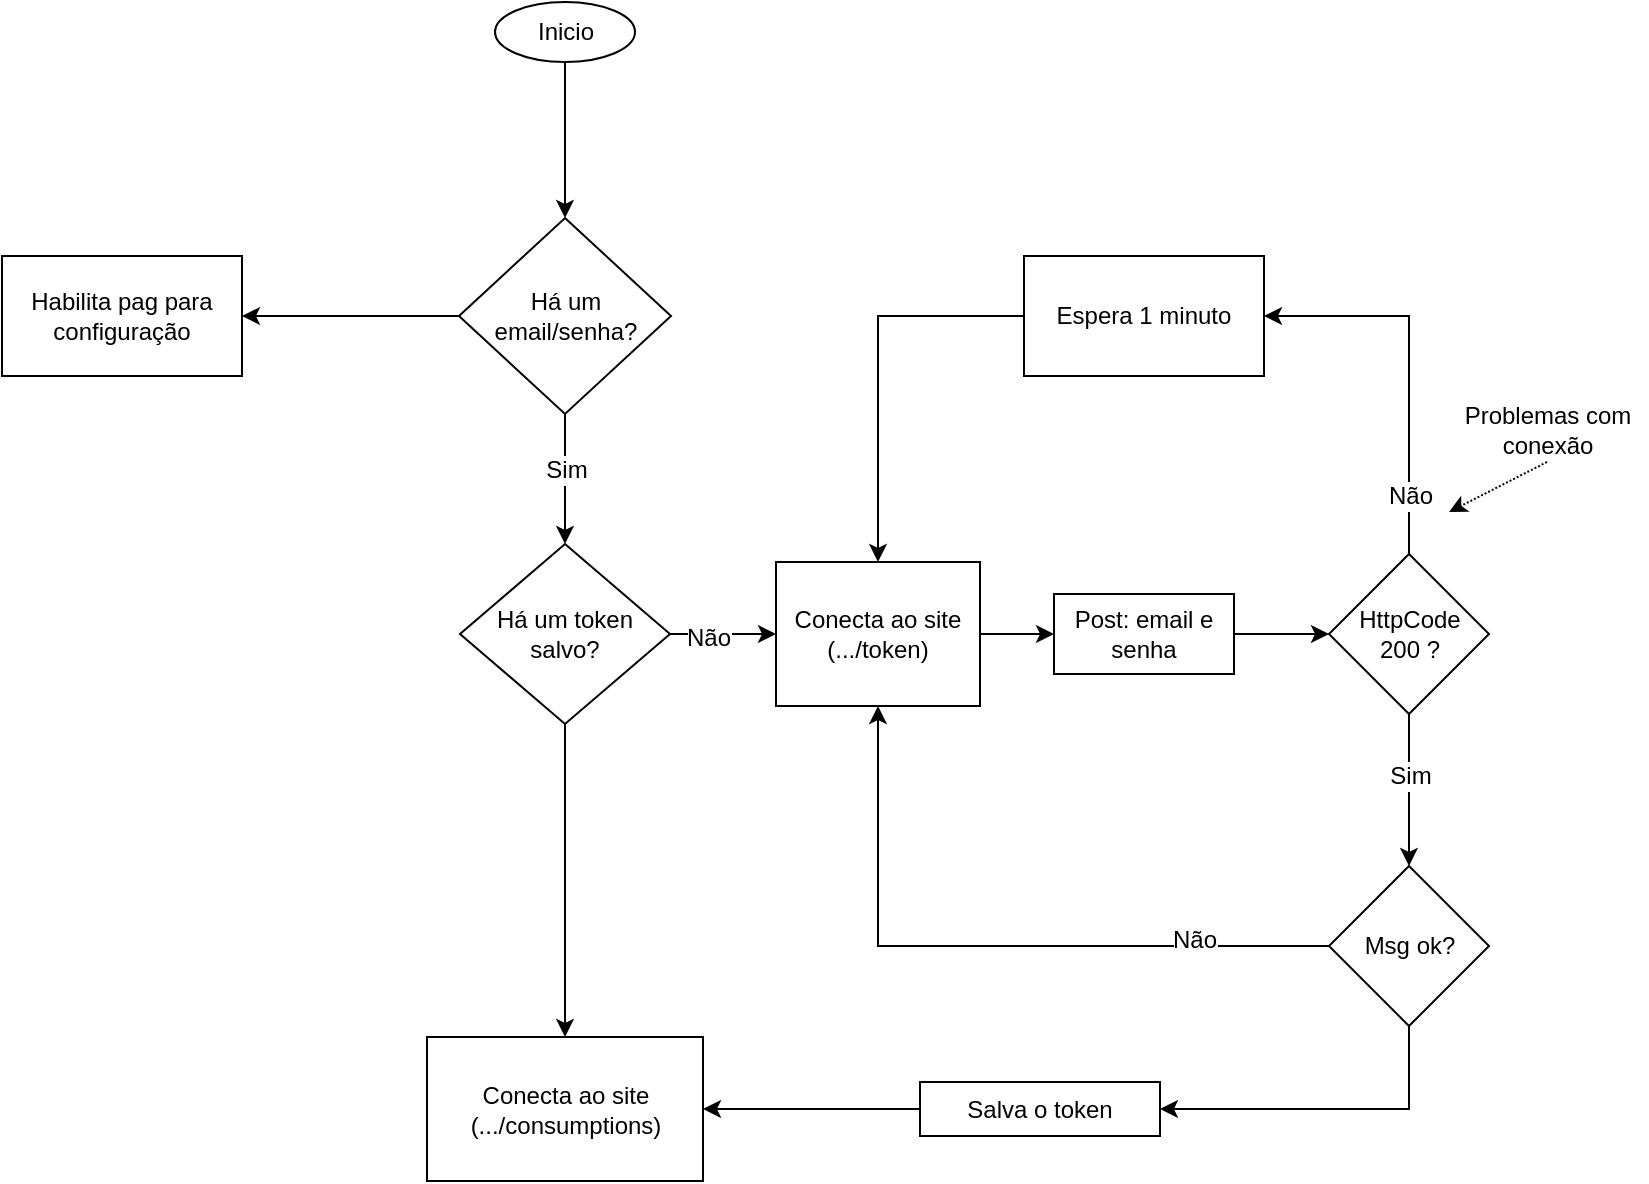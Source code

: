 <mxfile version="11.1.4" type="github"><diagram id="3QDEjppIZrSDBk6twhdU" name="Página-1"><mxGraphModel dx="999" dy="721" grid="1" gridSize="9" guides="1" tooltips="1" connect="1" arrows="1" fold="1" page="0" pageScale="1" pageWidth="827" pageHeight="1169" math="0" shadow="0"><root><mxCell id="0"/><mxCell id="1" parent="0"/><mxCell id="qQGfuJk8YsmE_weDZypb-16" style="edgeStyle=orthogonalEdgeStyle;rounded=0;orthogonalLoop=1;jettySize=auto;html=1;entryX=0.5;entryY=0;entryDx=0;entryDy=0;" edge="1" parent="1" source="GkYTLWhOu5gDcI8_wlw5-2" target="qQGfuJk8YsmE_weDZypb-14"><mxGeometry relative="1" as="geometry"/></mxCell><mxCell id="GkYTLWhOu5gDcI8_wlw5-2" value="Inicio" style="ellipse;whiteSpace=wrap;html=1;flipV=0;" parent="1" vertex="1"><mxGeometry x="57.5" y="-144" width="70" height="30" as="geometry"/></mxCell><mxCell id="GkYTLWhOu5gDcI8_wlw5-3" style="edgeStyle=orthogonalEdgeStyle;rounded=0;orthogonalLoop=1;jettySize=auto;html=1;entryX=0;entryY=0.5;entryDx=0;entryDy=0;" parent="1" source="GkYTLWhOu5gDcI8_wlw5-5" target="GkYTLWhOu5gDcI8_wlw5-7" edge="1"><mxGeometry relative="1" as="geometry"><mxPoint x="229.5" y="172" as="targetPoint"/></mxGeometry></mxCell><mxCell id="GkYTLWhOu5gDcI8_wlw5-4" value="Não" style="text;html=1;resizable=0;points=[];align=center;verticalAlign=middle;labelBackgroundColor=#ffffff;" parent="GkYTLWhOu5gDcI8_wlw5-3" vertex="1" connectable="0"><mxGeometry x="-0.285" y="-2" relative="1" as="geometry"><mxPoint as="offset"/></mxGeometry></mxCell><mxCell id="qQGfuJk8YsmE_weDZypb-12" style="edgeStyle=orthogonalEdgeStyle;rounded=0;orthogonalLoop=1;jettySize=auto;html=1;entryX=0.5;entryY=0;entryDx=0;entryDy=0;" edge="1" parent="1" source="GkYTLWhOu5gDcI8_wlw5-5" target="qQGfuJk8YsmE_weDZypb-11"><mxGeometry relative="1" as="geometry"/></mxCell><mxCell id="GkYTLWhOu5gDcI8_wlw5-5" value="&lt;div&gt;Há um token&lt;/div&gt;&lt;div&gt;salvo?&lt;br&gt;&lt;/div&gt;" style="rhombus;whiteSpace=wrap;html=1;flipV=0;" parent="1" vertex="1"><mxGeometry x="40" y="127" width="105" height="90" as="geometry"/></mxCell><mxCell id="GkYTLWhOu5gDcI8_wlw5-6" style="edgeStyle=orthogonalEdgeStyle;rounded=0;orthogonalLoop=1;jettySize=auto;html=1;exitX=1;exitY=0.5;exitDx=0;exitDy=0;entryX=0;entryY=0.5;entryDx=0;entryDy=0;" parent="1" source="GkYTLWhOu5gDcI8_wlw5-7" target="GkYTLWhOu5gDcI8_wlw5-9" edge="1"><mxGeometry relative="1" as="geometry"><mxPoint x="342.595" y="172.143" as="targetPoint"/></mxGeometry></mxCell><mxCell id="GkYTLWhOu5gDcI8_wlw5-7" value="&lt;div&gt;Conecta ao site&lt;/div&gt;&lt;div&gt;(.../token)&lt;/div&gt;" style="rounded=0;whiteSpace=wrap;html=1;flipH=0;" parent="1" vertex="1"><mxGeometry x="198" y="136.0" width="102" height="72" as="geometry"/></mxCell><mxCell id="GkYTLWhOu5gDcI8_wlw5-8" style="edgeStyle=orthogonalEdgeStyle;rounded=0;orthogonalLoop=1;jettySize=auto;html=1;" parent="1" source="GkYTLWhOu5gDcI8_wlw5-9" target="GkYTLWhOu5gDcI8_wlw5-12" edge="1"><mxGeometry relative="1" as="geometry"/></mxCell><mxCell id="GkYTLWhOu5gDcI8_wlw5-9" value="Post: email e senha" style="rounded=0;whiteSpace=wrap;html=1;flipH=0;" parent="1" vertex="1"><mxGeometry x="337" y="152" width="90" height="40" as="geometry"/></mxCell><mxCell id="GkYTLWhOu5gDcI8_wlw5-10" style="edgeStyle=orthogonalEdgeStyle;rounded=0;orthogonalLoop=1;jettySize=auto;html=1;entryX=1;entryY=0.5;entryDx=0;entryDy=0;exitX=0.5;exitY=0;exitDx=0;exitDy=0;" parent="1" source="GkYTLWhOu5gDcI8_wlw5-12" target="GkYTLWhOu5gDcI8_wlw5-14" edge="1"><mxGeometry relative="1" as="geometry"><mxPoint x="522.976" y="103" as="targetPoint"/></mxGeometry></mxCell><mxCell id="GkYTLWhOu5gDcI8_wlw5-11" value="Não" style="text;html=1;resizable=0;points=[];align=center;verticalAlign=middle;labelBackgroundColor=#ffffff;" parent="GkYTLWhOu5gDcI8_wlw5-10" vertex="1" connectable="0"><mxGeometry x="-0.693" relative="1" as="geometry"><mxPoint as="offset"/></mxGeometry></mxCell><mxCell id="qQGfuJk8YsmE_weDZypb-2" style="edgeStyle=orthogonalEdgeStyle;rounded=0;orthogonalLoop=1;jettySize=auto;html=1;entryX=0.5;entryY=0;entryDx=0;entryDy=0;exitX=0.5;exitY=1;exitDx=0;exitDy=0;" edge="1" parent="1" source="GkYTLWhOu5gDcI8_wlw5-12" target="qQGfuJk8YsmE_weDZypb-3"><mxGeometry relative="1" as="geometry"><mxPoint x="515" y="280" as="targetPoint"/><Array as="points"/></mxGeometry></mxCell><mxCell id="qQGfuJk8YsmE_weDZypb-4" value="Sim" style="text;html=1;resizable=0;points=[];align=center;verticalAlign=middle;labelBackgroundColor=#ffffff;" vertex="1" connectable="0" parent="qQGfuJk8YsmE_weDZypb-2"><mxGeometry x="-0.654" y="1" relative="1" as="geometry"><mxPoint x="-0.5" y="18" as="offset"/></mxGeometry></mxCell><mxCell id="GkYTLWhOu5gDcI8_wlw5-12" value="&lt;div&gt;HttpCode&lt;/div&gt;&lt;div&gt;200 ?&lt;br&gt;&lt;/div&gt;" style="rhombus;whiteSpace=wrap;html=1;flipH=0;" parent="1" vertex="1"><mxGeometry x="474.5" y="132" width="80" height="80" as="geometry"/></mxCell><mxCell id="GkYTLWhOu5gDcI8_wlw5-13" style="edgeStyle=orthogonalEdgeStyle;rounded=0;orthogonalLoop=1;jettySize=auto;html=1;entryX=0.5;entryY=0;entryDx=0;entryDy=0;exitX=0;exitY=0.5;exitDx=0;exitDy=0;" parent="1" source="GkYTLWhOu5gDcI8_wlw5-14" target="GkYTLWhOu5gDcI8_wlw5-7" edge="1"><mxGeometry relative="1" as="geometry"/></mxCell><mxCell id="GkYTLWhOu5gDcI8_wlw5-14" value="Espera 1 minuto" style="rounded=0;whiteSpace=wrap;html=1;" parent="1" vertex="1"><mxGeometry x="322.0" y="-17.0" width="120" height="60" as="geometry"/></mxCell><mxCell id="GkYTLWhOu5gDcI8_wlw5-15" value="Problemas com conexão" style="text;html=1;strokeColor=none;fillColor=none;align=center;verticalAlign=middle;whiteSpace=wrap;rounded=0;" parent="1" vertex="1"><mxGeometry x="533.5" y="53" width="100" height="33" as="geometry"/></mxCell><mxCell id="GkYTLWhOu5gDcI8_wlw5-16" value="" style="endArrow=classic;html=1;exitX=0.5;exitY=1;exitDx=0;exitDy=0;dashed=1;dashPattern=1 1;" parent="1" source="GkYTLWhOu5gDcI8_wlw5-15" edge="1"><mxGeometry width="50" height="50" relative="1" as="geometry"><mxPoint x="227.5" y="272" as="sourcePoint"/><mxPoint x="534.5" y="111" as="targetPoint"/></mxGeometry></mxCell><mxCell id="qQGfuJk8YsmE_weDZypb-5" style="edgeStyle=orthogonalEdgeStyle;rounded=0;orthogonalLoop=1;jettySize=auto;html=1;entryX=0.5;entryY=1;entryDx=0;entryDy=0;" edge="1" parent="1" source="qQGfuJk8YsmE_weDZypb-3" target="GkYTLWhOu5gDcI8_wlw5-7"><mxGeometry relative="1" as="geometry"/></mxCell><mxCell id="qQGfuJk8YsmE_weDZypb-6" value="Não" style="text;html=1;resizable=0;points=[];align=center;verticalAlign=middle;labelBackgroundColor=#ffffff;" vertex="1" connectable="0" parent="qQGfuJk8YsmE_weDZypb-5"><mxGeometry x="-0.607" y="-3" relative="1" as="geometry"><mxPoint as="offset"/></mxGeometry></mxCell><mxCell id="qQGfuJk8YsmE_weDZypb-8" style="edgeStyle=orthogonalEdgeStyle;rounded=0;orthogonalLoop=1;jettySize=auto;html=1;entryX=1;entryY=0.5;entryDx=0;entryDy=0;exitX=0.5;exitY=1;exitDx=0;exitDy=0;" edge="1" parent="1" source="qQGfuJk8YsmE_weDZypb-3" target="qQGfuJk8YsmE_weDZypb-7"><mxGeometry relative="1" as="geometry"/></mxCell><mxCell id="qQGfuJk8YsmE_weDZypb-3" value="Msg ok?" style="rhombus;whiteSpace=wrap;html=1;" vertex="1" parent="1"><mxGeometry x="474.5" y="288" width="80" height="80" as="geometry"/></mxCell><mxCell id="qQGfuJk8YsmE_weDZypb-13" style="edgeStyle=orthogonalEdgeStyle;rounded=0;orthogonalLoop=1;jettySize=auto;html=1;entryX=1;entryY=0.5;entryDx=0;entryDy=0;" edge="1" parent="1" source="qQGfuJk8YsmE_weDZypb-7" target="qQGfuJk8YsmE_weDZypb-11"><mxGeometry relative="1" as="geometry"/></mxCell><mxCell id="qQGfuJk8YsmE_weDZypb-7" value="Salva o token" style="rounded=0;whiteSpace=wrap;html=1;" vertex="1" parent="1"><mxGeometry x="270" y="396.0" width="120" height="27" as="geometry"/></mxCell><mxCell id="qQGfuJk8YsmE_weDZypb-11" value="&lt;div&gt;Conecta ao site&lt;/div&gt;&lt;div&gt;(.../consumptions)&lt;/div&gt;" style="rounded=0;whiteSpace=wrap;html=1;" vertex="1" parent="1"><mxGeometry x="23.5" y="373.5" width="138" height="72" as="geometry"/></mxCell><mxCell id="qQGfuJk8YsmE_weDZypb-15" style="edgeStyle=orthogonalEdgeStyle;rounded=0;orthogonalLoop=1;jettySize=auto;html=1;entryX=0.5;entryY=0;entryDx=0;entryDy=0;" edge="1" parent="1" source="qQGfuJk8YsmE_weDZypb-14" target="GkYTLWhOu5gDcI8_wlw5-5"><mxGeometry relative="1" as="geometry"><Array as="points"><mxPoint x="93" y="90"/><mxPoint x="93" y="90"/></Array></mxGeometry></mxCell><mxCell id="qQGfuJk8YsmE_weDZypb-17" value="Sim" style="text;html=1;resizable=0;points=[];align=center;verticalAlign=middle;labelBackgroundColor=#ffffff;" vertex="1" connectable="0" parent="qQGfuJk8YsmE_weDZypb-15"><mxGeometry x="-0.139" y="17" relative="1" as="geometry"><mxPoint x="-17" as="offset"/></mxGeometry></mxCell><mxCell id="qQGfuJk8YsmE_weDZypb-19" style="edgeStyle=orthogonalEdgeStyle;rounded=0;orthogonalLoop=1;jettySize=auto;html=1;entryX=1;entryY=0.5;entryDx=0;entryDy=0;" edge="1" parent="1" source="qQGfuJk8YsmE_weDZypb-14" target="qQGfuJk8YsmE_weDZypb-18"><mxGeometry relative="1" as="geometry"/></mxCell><mxCell id="qQGfuJk8YsmE_weDZypb-14" value="Há um email/senha?" style="rhombus;whiteSpace=wrap;html=1;flipV=0;" vertex="1" parent="1"><mxGeometry x="39.5" y="-36.0" width="106" height="98" as="geometry"/></mxCell><mxCell id="qQGfuJk8YsmE_weDZypb-18" value="Habilita pag para configuração" style="rounded=0;whiteSpace=wrap;html=1;" vertex="1" parent="1"><mxGeometry x="-189" y="-17" width="120" height="60" as="geometry"/></mxCell></root></mxGraphModel></diagram></mxfile>